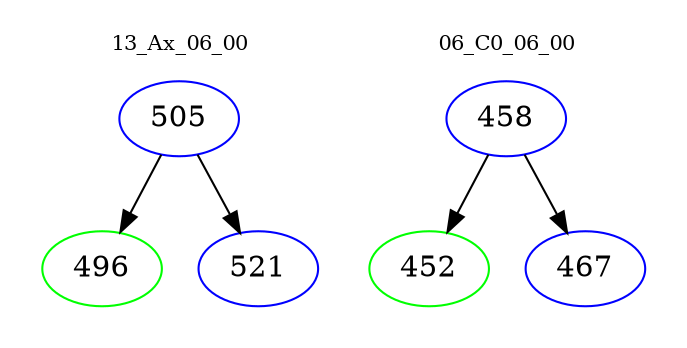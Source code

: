 digraph{
subgraph cluster_0 {
color = white
label = "13_Ax_06_00";
fontsize=10;
T0_505 [label="505", color="blue"]
T0_505 -> T0_496 [color="black"]
T0_496 [label="496", color="green"]
T0_505 -> T0_521 [color="black"]
T0_521 [label="521", color="blue"]
}
subgraph cluster_1 {
color = white
label = "06_C0_06_00";
fontsize=10;
T1_458 [label="458", color="blue"]
T1_458 -> T1_452 [color="black"]
T1_452 [label="452", color="green"]
T1_458 -> T1_467 [color="black"]
T1_467 [label="467", color="blue"]
}
}
